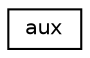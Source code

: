 digraph "Graphical Class Hierarchy"
{
  edge [fontname="Helvetica",fontsize="10",labelfontname="Helvetica",labelfontsize="10"];
  node [fontname="Helvetica",fontsize="10",shape=record];
  rankdir="LR";
  Node1 [label="aux",height=0.2,width=0.4,color="black", fillcolor="white", style="filled",URL="$classaux.html"];
}
